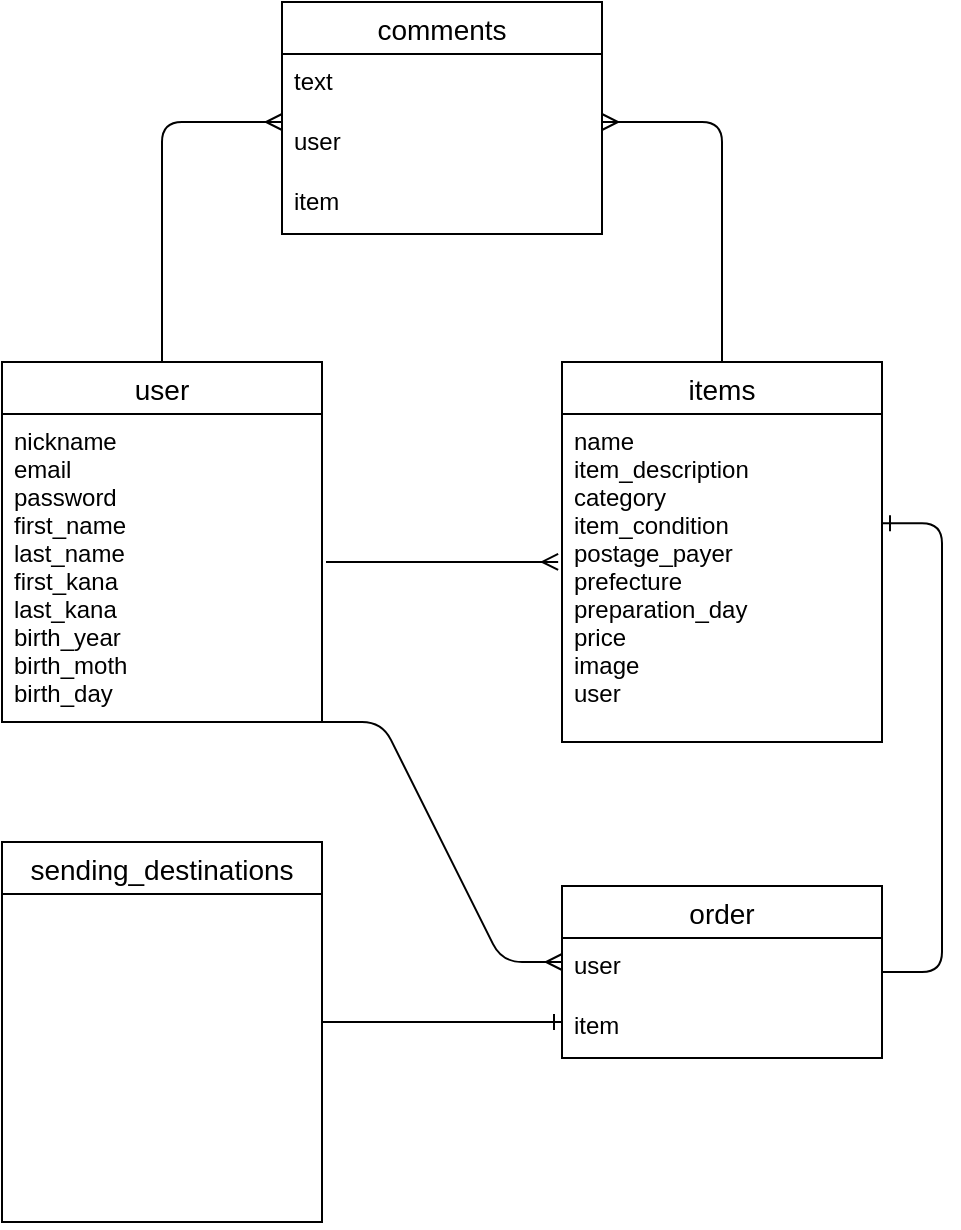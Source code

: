 <mxfile version="13.10.0" type="embed" pages="2">
    <diagram id="45ic7UxpOzgasr86Su-T" name="ページ1">
        <mxGraphModel dx="589" dy="352" grid="1" gridSize="10" guides="1" tooltips="1" connect="1" arrows="1" fold="1" page="1" pageScale="1" pageWidth="827" pageHeight="1169" math="0" shadow="0">
            <root>
                <mxCell id="0"/>
                <mxCell id="1" parent="0"/>
                <mxCell id="AjxDarg5qoF1UFRRrFzW-63" value="user" style="swimlane;fontStyle=0;childLayout=stackLayout;horizontal=1;startSize=26;horizontalStack=0;resizeParent=1;resizeParentMax=0;resizeLast=0;collapsible=1;marginBottom=0;align=center;fontSize=14;" vertex="1" parent="1">
                    <mxGeometry x="160" y="280" width="160" height="180" as="geometry"/>
                </mxCell>
                <mxCell id="AjxDarg5qoF1UFRRrFzW-66" value="nickname&#10;email&#10;password&#10;first_name&#10;last_name&#10;first_kana&#10;last_kana&#10;birth_year&#10;birth_moth&#10;birth_day" style="text;strokeColor=none;fillColor=none;spacingLeft=4;spacingRight=4;overflow=hidden;rotatable=0;points=[[0,0.5],[1,0.5]];portConstraint=eastwest;fontSize=12;" vertex="1" parent="AjxDarg5qoF1UFRRrFzW-63">
                    <mxGeometry y="26" width="160" height="154" as="geometry"/>
                </mxCell>
                <mxCell id="AjxDarg5qoF1UFRRrFzW-67" value="sending_destinations " style="swimlane;fontStyle=0;childLayout=stackLayout;horizontal=1;startSize=26;horizontalStack=0;resizeParent=1;resizeParentMax=0;resizeLast=0;collapsible=1;marginBottom=0;align=center;fontSize=14;" vertex="1" parent="1">
                    <mxGeometry x="160" y="520" width="160" height="190" as="geometry"/>
                </mxCell>
                <mxCell id="AjxDarg5qoF1UFRRrFzW-70" value="approval_code&#10;expiration_date&#10;security_code&#10;post_code&#10;prefecture&#10;city&#10;house_number&#10;building_name&#10;phone_number&#10;order " style="text;strokeColor=none;fillColor=none;spacingLeft=4;spacingRight=4;overflow=hidden;rotatable=0;points=[[0,0.5],[1,0.5]];portConstraint=eastwest;fontSize=12;fontColor=#FFFFFF;" vertex="1" parent="AjxDarg5qoF1UFRRrFzW-67">
                    <mxGeometry y="26" width="160" height="164" as="geometry"/>
                </mxCell>
                <mxCell id="AjxDarg5qoF1UFRRrFzW-71" value="items" style="swimlane;fontStyle=0;childLayout=stackLayout;horizontal=1;startSize=26;horizontalStack=0;resizeParent=1;resizeParentMax=0;resizeLast=0;collapsible=1;marginBottom=0;align=center;fontSize=14;" vertex="1" parent="1">
                    <mxGeometry x="440" y="280" width="160" height="190" as="geometry"/>
                </mxCell>
                <mxCell id="AjxDarg5qoF1UFRRrFzW-74" value="name&#10;item_description&#10;category&#10;item_condition&#10;postage_payer&#10;prefecture&#10;preparation_day&#10;price&#10;image&#10;user" style="text;strokeColor=none;fillColor=none;spacingLeft=4;spacingRight=4;overflow=hidden;rotatable=0;points=[[0,0.5],[1,0.5]];portConstraint=eastwest;fontSize=12;" vertex="1" parent="AjxDarg5qoF1UFRRrFzW-71">
                    <mxGeometry y="26" width="160" height="164" as="geometry"/>
                </mxCell>
                <mxCell id="AjxDarg5qoF1UFRRrFzW-75" value="comments" style="swimlane;fontStyle=0;childLayout=stackLayout;horizontal=1;startSize=26;horizontalStack=0;resizeParent=1;resizeParentMax=0;resizeLast=0;collapsible=1;marginBottom=0;align=center;fontSize=14;" vertex="1" parent="1">
                    <mxGeometry x="300" y="100" width="160" height="116" as="geometry"/>
                </mxCell>
                <mxCell id="AjxDarg5qoF1UFRRrFzW-76" value="text" style="text;strokeColor=none;fillColor=none;spacingLeft=4;spacingRight=4;overflow=hidden;rotatable=0;points=[[0,0.5],[1,0.5]];portConstraint=eastwest;fontSize=12;" vertex="1" parent="AjxDarg5qoF1UFRRrFzW-75">
                    <mxGeometry y="26" width="160" height="30" as="geometry"/>
                </mxCell>
                <mxCell id="AjxDarg5qoF1UFRRrFzW-77" value="user" style="text;strokeColor=none;fillColor=none;spacingLeft=4;spacingRight=4;overflow=hidden;rotatable=0;points=[[0,0.5],[1,0.5]];portConstraint=eastwest;fontSize=12;" vertex="1" parent="AjxDarg5qoF1UFRRrFzW-75">
                    <mxGeometry y="56" width="160" height="30" as="geometry"/>
                </mxCell>
                <mxCell id="AjxDarg5qoF1UFRRrFzW-78" value="item" style="text;strokeColor=none;fillColor=none;spacingLeft=4;spacingRight=4;overflow=hidden;rotatable=0;points=[[0,0.5],[1,0.5]];portConstraint=eastwest;fontSize=12;" vertex="1" parent="AjxDarg5qoF1UFRRrFzW-75">
                    <mxGeometry y="86" width="160" height="30" as="geometry"/>
                </mxCell>
                <mxCell id="AjxDarg5qoF1UFRRrFzW-79" value="order" style="swimlane;fontStyle=0;childLayout=stackLayout;horizontal=1;startSize=26;horizontalStack=0;resizeParent=1;resizeParentMax=0;resizeLast=0;collapsible=1;marginBottom=0;align=center;fontSize=14;" vertex="1" parent="1">
                    <mxGeometry x="440" y="542" width="160" height="86" as="geometry"/>
                </mxCell>
                <mxCell id="AjxDarg5qoF1UFRRrFzW-80" value="user" style="text;strokeColor=none;fillColor=none;spacingLeft=4;spacingRight=4;overflow=hidden;rotatable=0;points=[[0,0.5],[1,0.5]];portConstraint=eastwest;fontSize=12;" vertex="1" parent="AjxDarg5qoF1UFRRrFzW-79">
                    <mxGeometry y="26" width="160" height="30" as="geometry"/>
                </mxCell>
                <mxCell id="AjxDarg5qoF1UFRRrFzW-81" value="item" style="text;strokeColor=none;fillColor=none;spacingLeft=4;spacingRight=4;overflow=hidden;rotatable=0;points=[[0,0.5],[1,0.5]];portConstraint=eastwest;fontSize=12;" vertex="1" parent="AjxDarg5qoF1UFRRrFzW-79">
                    <mxGeometry y="56" width="160" height="30" as="geometry"/>
                </mxCell>
                <mxCell id="AjxDarg5qoF1UFRRrFzW-87" value="" style="edgeStyle=orthogonalEdgeStyle;fontSize=12;html=1;endArrow=ERmany;" edge="1" parent="1">
                    <mxGeometry width="100" height="100" relative="1" as="geometry">
                        <mxPoint x="240" y="280" as="sourcePoint"/>
                        <mxPoint x="300" y="160" as="targetPoint"/>
                        <Array as="points">
                            <mxPoint x="240" y="160"/>
                            <mxPoint x="300" y="160"/>
                        </Array>
                    </mxGeometry>
                </mxCell>
                <mxCell id="AjxDarg5qoF1UFRRrFzW-88" value="" style="edgeStyle=orthogonalEdgeStyle;fontSize=12;html=1;endArrow=ERmany;" edge="1" parent="1">
                    <mxGeometry width="100" height="100" relative="1" as="geometry">
                        <mxPoint x="520" y="280" as="sourcePoint"/>
                        <mxPoint x="460" y="160" as="targetPoint"/>
                        <Array as="points">
                            <mxPoint x="520" y="160"/>
                            <mxPoint x="460" y="160"/>
                        </Array>
                    </mxGeometry>
                </mxCell>
                <mxCell id="AjxDarg5qoF1UFRRrFzW-89" value="" style="fontSize=12;html=1;endArrow=ERmany;entryX=-0.012;entryY=0.451;entryDx=0;entryDy=0;entryPerimeter=0;" edge="1" parent="1" target="AjxDarg5qoF1UFRRrFzW-74">
                    <mxGeometry width="100" height="100" relative="1" as="geometry">
                        <mxPoint x="322" y="380" as="sourcePoint"/>
                        <mxPoint x="440" y="390" as="targetPoint"/>
                    </mxGeometry>
                </mxCell>
                <mxCell id="AjxDarg5qoF1UFRRrFzW-90" value="" style="edgeStyle=entityRelationEdgeStyle;fontSize=12;html=1;endArrow=ERmany;entryX=0;entryY=0.4;entryDx=0;entryDy=0;entryPerimeter=0;" edge="1" parent="1" target="AjxDarg5qoF1UFRRrFzW-80">
                    <mxGeometry width="100" height="100" relative="1" as="geometry">
                        <mxPoint x="320" y="460" as="sourcePoint"/>
                        <mxPoint x="420" y="360" as="targetPoint"/>
                    </mxGeometry>
                </mxCell>
                <mxCell id="AjxDarg5qoF1UFRRrFzW-92" value="" style="edgeStyle=entityRelationEdgeStyle;fontSize=12;html=1;endArrow=ERone;endFill=1;entryX=1;entryY=0.333;entryDx=0;entryDy=0;entryPerimeter=0;" edge="1" parent="1" target="AjxDarg5qoF1UFRRrFzW-74">
                    <mxGeometry width="100" height="100" relative="1" as="geometry">
                        <mxPoint x="600" y="585" as="sourcePoint"/>
                        <mxPoint x="700" y="485" as="targetPoint"/>
                    </mxGeometry>
                </mxCell>
                <mxCell id="AjxDarg5qoF1UFRRrFzW-94" value="" style="fontSize=12;html=1;endArrow=ERone;endFill=1;" edge="1" parent="1">
                    <mxGeometry width="100" height="100" relative="1" as="geometry">
                        <mxPoint x="320" y="610" as="sourcePoint"/>
                        <mxPoint x="440" y="610" as="targetPoint"/>
                    </mxGeometry>
                </mxCell>
            </root>
        </mxGraphModel>
    </diagram>
    <diagram id="UnPNakIDi5VNvYH8noYt" name="ページ2">
        <mxGraphModel dx="994" dy="739" grid="1" gridSize="10" guides="1" tooltips="1" connect="1" arrows="1" fold="1" page="1" pageScale="1" pageWidth="827" pageHeight="1169" math="0" shadow="0">
            <root>
                <mxCell id="emQvj1r8ICULZJoBXY3E-0"/>
                <mxCell id="emQvj1r8ICULZJoBXY3E-1" parent="emQvj1r8ICULZJoBXY3E-0"/>
            </root>
        </mxGraphModel>
    </diagram>
</mxfile>
